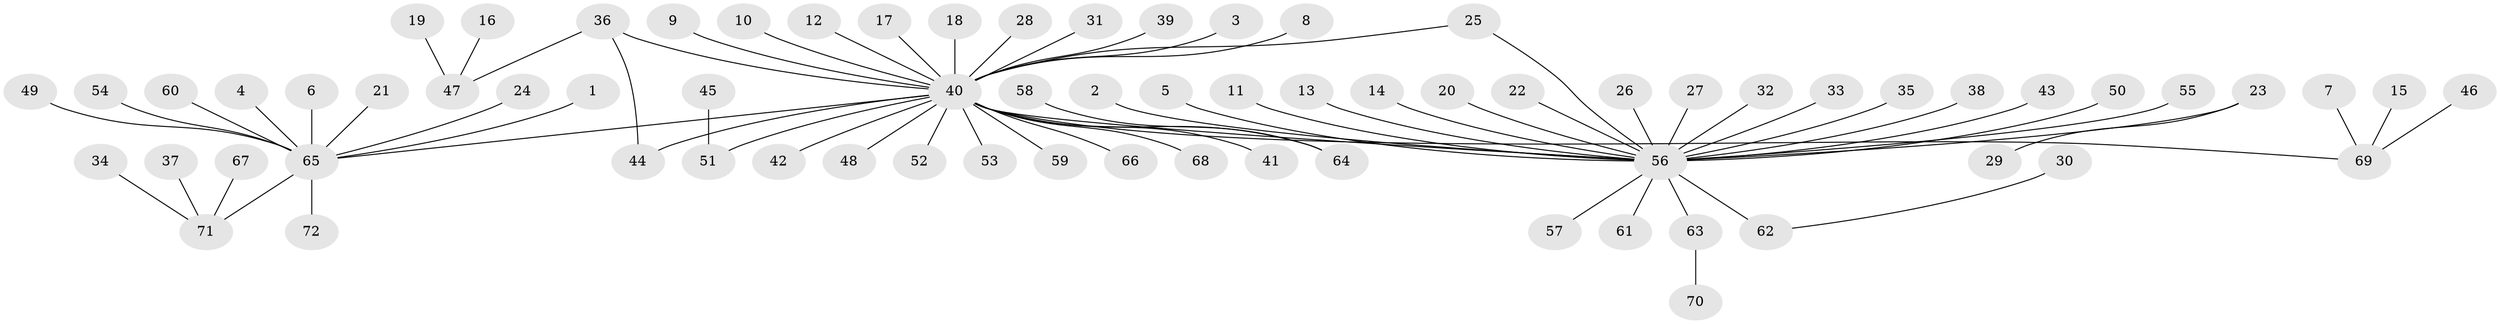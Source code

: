 // original degree distribution, {30: 0.006993006993006993, 3: 0.09090909090909091, 13: 0.006993006993006993, 2: 0.16783216783216784, 27: 0.006993006993006993, 1: 0.6573426573426573, 7: 0.006993006993006993, 4: 0.03496503496503497, 6: 0.006993006993006993, 5: 0.013986013986013986}
// Generated by graph-tools (version 1.1) at 2025/01/03/09/25 03:01:43]
// undirected, 72 vertices, 73 edges
graph export_dot {
graph [start="1"]
  node [color=gray90,style=filled];
  1;
  2;
  3;
  4;
  5;
  6;
  7;
  8;
  9;
  10;
  11;
  12;
  13;
  14;
  15;
  16;
  17;
  18;
  19;
  20;
  21;
  22;
  23;
  24;
  25;
  26;
  27;
  28;
  29;
  30;
  31;
  32;
  33;
  34;
  35;
  36;
  37;
  38;
  39;
  40;
  41;
  42;
  43;
  44;
  45;
  46;
  47;
  48;
  49;
  50;
  51;
  52;
  53;
  54;
  55;
  56;
  57;
  58;
  59;
  60;
  61;
  62;
  63;
  64;
  65;
  66;
  67;
  68;
  69;
  70;
  71;
  72;
  1 -- 65 [weight=1.0];
  2 -- 56 [weight=1.0];
  3 -- 40 [weight=1.0];
  4 -- 65 [weight=1.0];
  5 -- 56 [weight=1.0];
  6 -- 65 [weight=1.0];
  7 -- 69 [weight=1.0];
  8 -- 40 [weight=1.0];
  9 -- 40 [weight=1.0];
  10 -- 40 [weight=1.0];
  11 -- 56 [weight=1.0];
  12 -- 40 [weight=1.0];
  13 -- 56 [weight=1.0];
  14 -- 56 [weight=1.0];
  15 -- 69 [weight=1.0];
  16 -- 47 [weight=1.0];
  17 -- 40 [weight=1.0];
  18 -- 40 [weight=1.0];
  19 -- 47 [weight=1.0];
  20 -- 56 [weight=1.0];
  21 -- 65 [weight=1.0];
  22 -- 56 [weight=1.0];
  23 -- 29 [weight=1.0];
  23 -- 56 [weight=1.0];
  24 -- 65 [weight=1.0];
  25 -- 40 [weight=1.0];
  25 -- 56 [weight=1.0];
  26 -- 56 [weight=1.0];
  27 -- 56 [weight=1.0];
  28 -- 40 [weight=1.0];
  30 -- 62 [weight=1.0];
  31 -- 40 [weight=1.0];
  32 -- 56 [weight=1.0];
  33 -- 56 [weight=1.0];
  34 -- 71 [weight=1.0];
  35 -- 56 [weight=1.0];
  36 -- 40 [weight=1.0];
  36 -- 44 [weight=1.0];
  36 -- 47 [weight=1.0];
  37 -- 71 [weight=1.0];
  38 -- 56 [weight=1.0];
  39 -- 40 [weight=1.0];
  40 -- 41 [weight=1.0];
  40 -- 42 [weight=1.0];
  40 -- 44 [weight=1.0];
  40 -- 48 [weight=1.0];
  40 -- 51 [weight=1.0];
  40 -- 52 [weight=2.0];
  40 -- 53 [weight=1.0];
  40 -- 56 [weight=1.0];
  40 -- 59 [weight=1.0];
  40 -- 64 [weight=1.0];
  40 -- 65 [weight=1.0];
  40 -- 66 [weight=1.0];
  40 -- 68 [weight=1.0];
  40 -- 69 [weight=1.0];
  43 -- 56 [weight=1.0];
  45 -- 51 [weight=1.0];
  46 -- 69 [weight=1.0];
  49 -- 65 [weight=1.0];
  50 -- 56 [weight=1.0];
  54 -- 65 [weight=1.0];
  55 -- 56 [weight=1.0];
  56 -- 57 [weight=1.0];
  56 -- 61 [weight=1.0];
  56 -- 62 [weight=2.0];
  56 -- 63 [weight=1.0];
  58 -- 64 [weight=1.0];
  60 -- 65 [weight=1.0];
  63 -- 70 [weight=1.0];
  65 -- 71 [weight=1.0];
  65 -- 72 [weight=1.0];
  67 -- 71 [weight=1.0];
}
